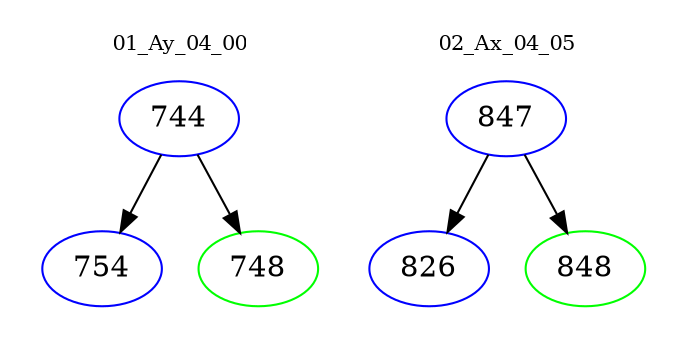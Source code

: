 digraph{
subgraph cluster_0 {
color = white
label = "01_Ay_04_00";
fontsize=10;
T0_744 [label="744", color="blue"]
T0_744 -> T0_754 [color="black"]
T0_754 [label="754", color="blue"]
T0_744 -> T0_748 [color="black"]
T0_748 [label="748", color="green"]
}
subgraph cluster_1 {
color = white
label = "02_Ax_04_05";
fontsize=10;
T1_847 [label="847", color="blue"]
T1_847 -> T1_826 [color="black"]
T1_826 [label="826", color="blue"]
T1_847 -> T1_848 [color="black"]
T1_848 [label="848", color="green"]
}
}
